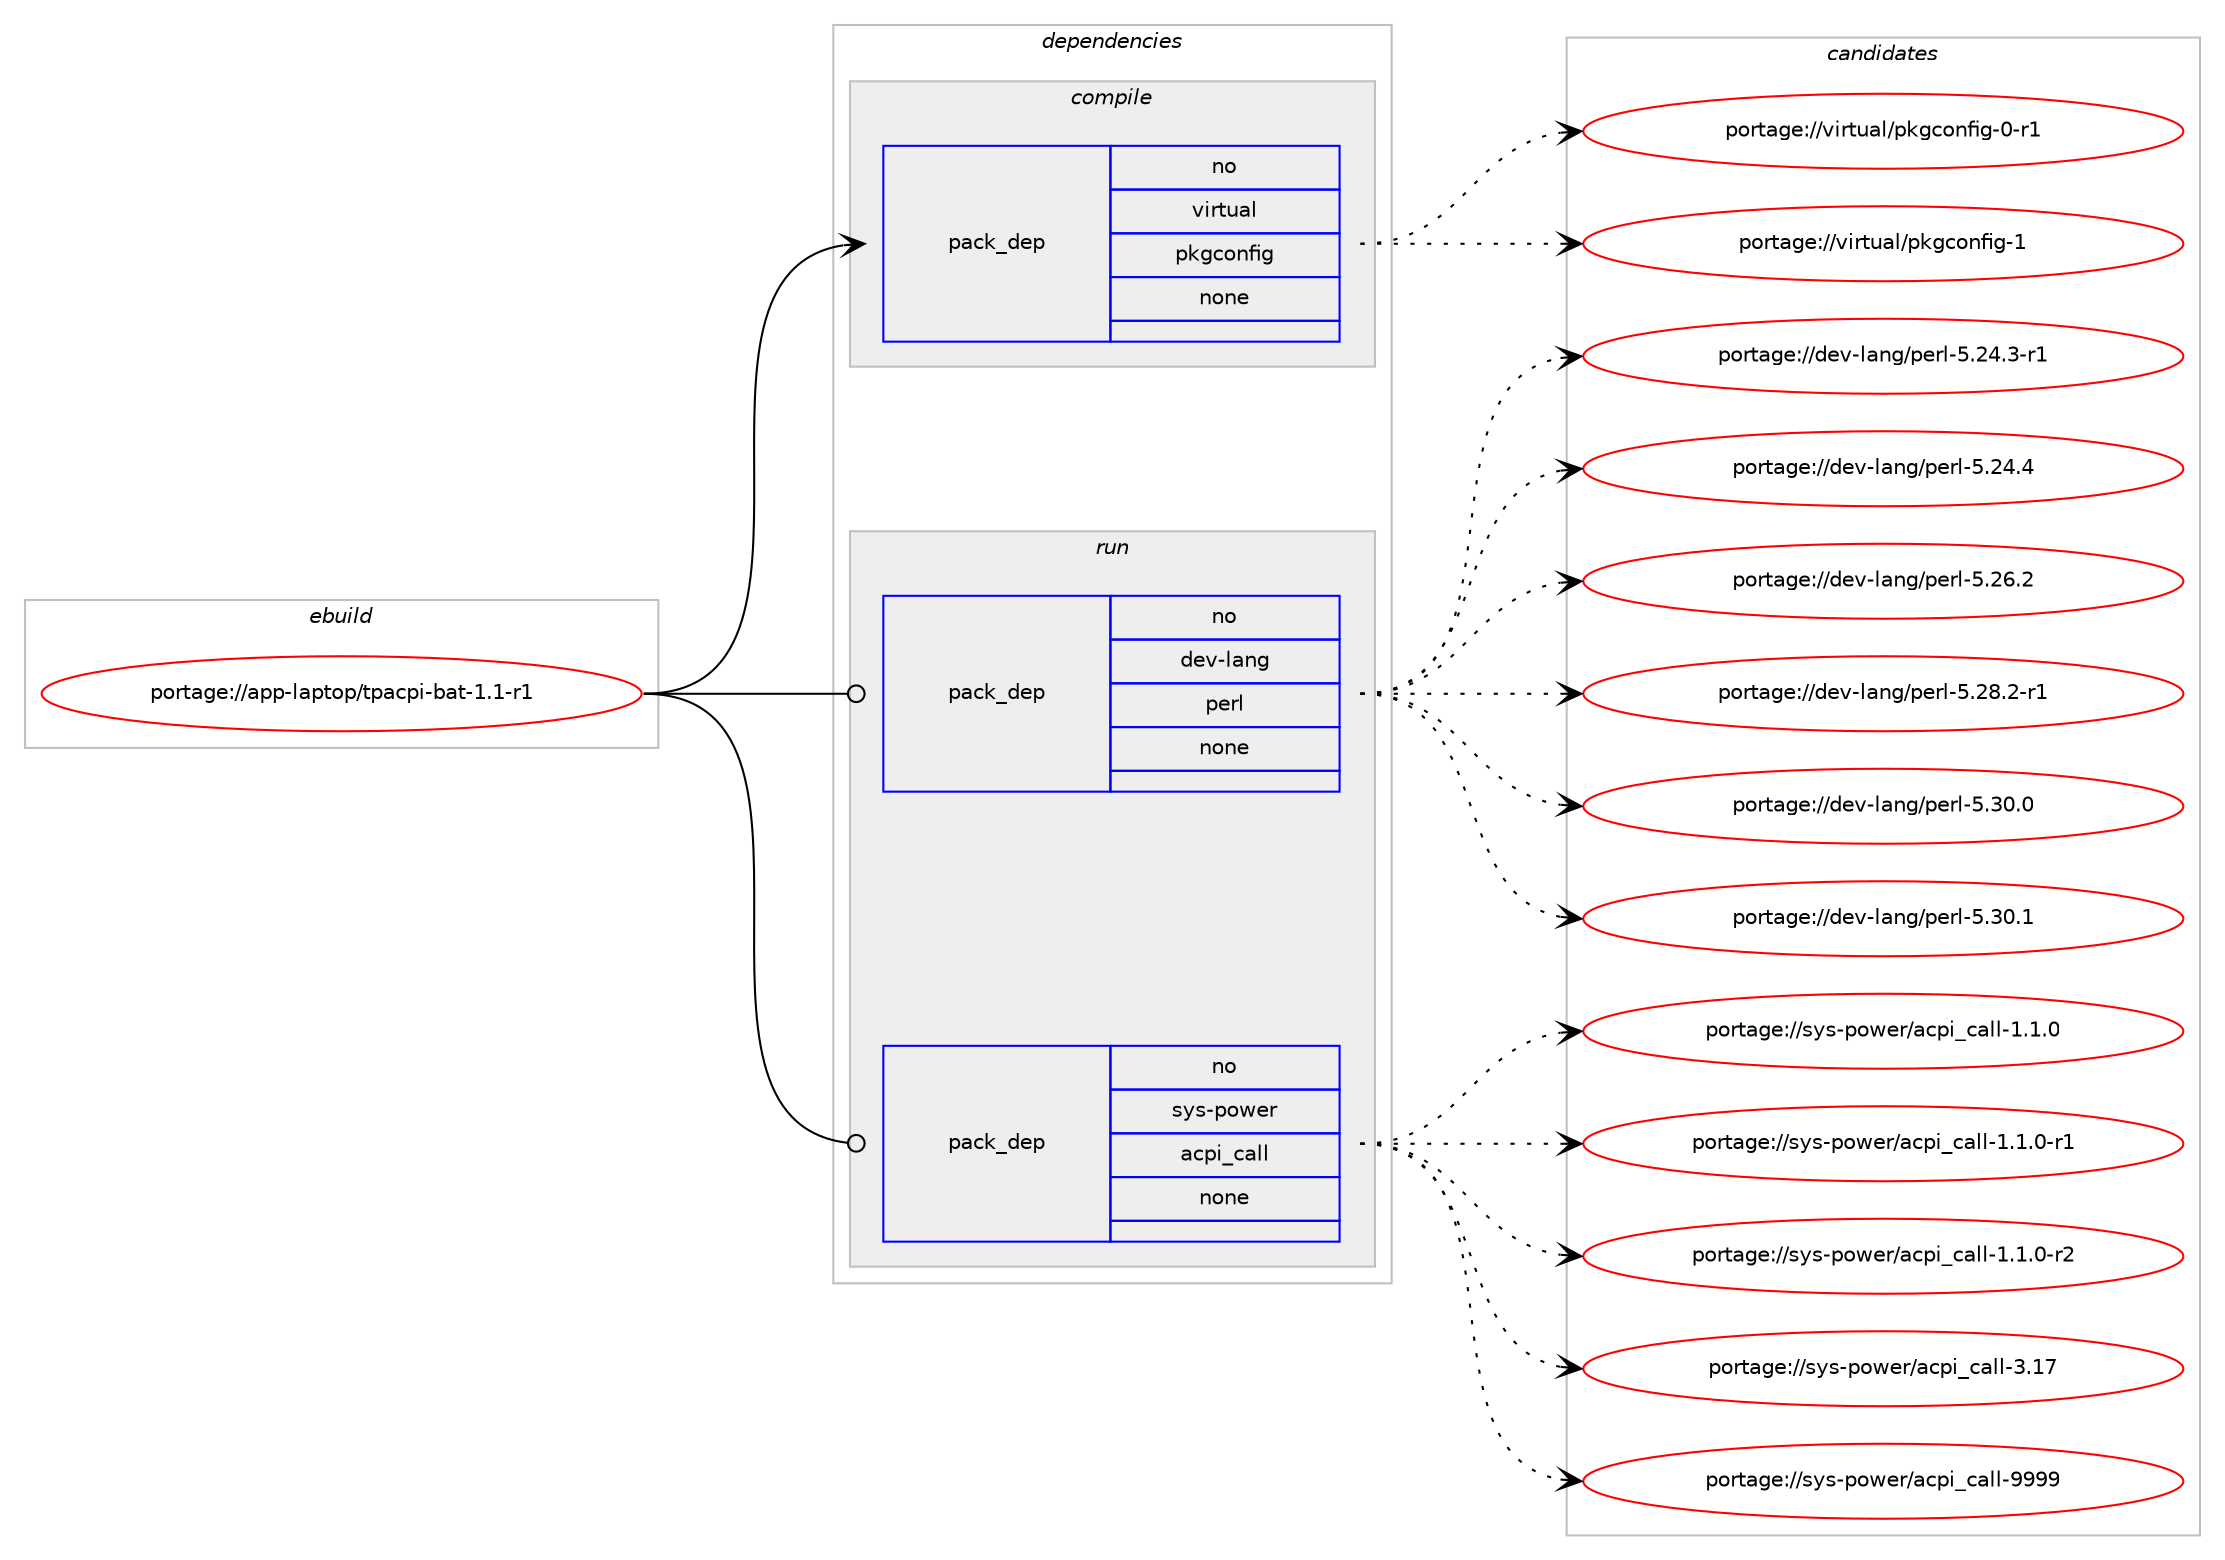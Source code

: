 digraph prolog {

# *************
# Graph options
# *************

newrank=true;
concentrate=true;
compound=true;
graph [rankdir=LR,fontname=Helvetica,fontsize=10,ranksep=1.5];#, ranksep=2.5, nodesep=0.2];
edge  [arrowhead=vee];
node  [fontname=Helvetica,fontsize=10];

# **********
# The ebuild
# **********

subgraph cluster_leftcol {
color=gray;
rank=same;
label=<<i>ebuild</i>>;
id [label="portage://app-laptop/tpacpi-bat-1.1-r1", color=red, width=4, href="../app-laptop/tpacpi-bat-1.1-r1.svg"];
}

# ****************
# The dependencies
# ****************

subgraph cluster_midcol {
color=gray;
label=<<i>dependencies</i>>;
subgraph cluster_compile {
fillcolor="#eeeeee";
style=filled;
label=<<i>compile</i>>;
subgraph pack23299 {
dependency31917 [label=<<TABLE BORDER="0" CELLBORDER="1" CELLSPACING="0" CELLPADDING="4" WIDTH="220"><TR><TD ROWSPAN="6" CELLPADDING="30">pack_dep</TD></TR><TR><TD WIDTH="110">no</TD></TR><TR><TD>virtual</TD></TR><TR><TD>pkgconfig</TD></TR><TR><TD>none</TD></TR><TR><TD></TD></TR></TABLE>>, shape=none, color=blue];
}
id:e -> dependency31917:w [weight=20,style="solid",arrowhead="vee"];
}
subgraph cluster_compileandrun {
fillcolor="#eeeeee";
style=filled;
label=<<i>compile and run</i>>;
}
subgraph cluster_run {
fillcolor="#eeeeee";
style=filled;
label=<<i>run</i>>;
subgraph pack23300 {
dependency31918 [label=<<TABLE BORDER="0" CELLBORDER="1" CELLSPACING="0" CELLPADDING="4" WIDTH="220"><TR><TD ROWSPAN="6" CELLPADDING="30">pack_dep</TD></TR><TR><TD WIDTH="110">no</TD></TR><TR><TD>dev-lang</TD></TR><TR><TD>perl</TD></TR><TR><TD>none</TD></TR><TR><TD></TD></TR></TABLE>>, shape=none, color=blue];
}
id:e -> dependency31918:w [weight=20,style="solid",arrowhead="odot"];
subgraph pack23301 {
dependency31919 [label=<<TABLE BORDER="0" CELLBORDER="1" CELLSPACING="0" CELLPADDING="4" WIDTH="220"><TR><TD ROWSPAN="6" CELLPADDING="30">pack_dep</TD></TR><TR><TD WIDTH="110">no</TD></TR><TR><TD>sys-power</TD></TR><TR><TD>acpi_call</TD></TR><TR><TD>none</TD></TR><TR><TD></TD></TR></TABLE>>, shape=none, color=blue];
}
id:e -> dependency31919:w [weight=20,style="solid",arrowhead="odot"];
}
}

# **************
# The candidates
# **************

subgraph cluster_choices {
rank=same;
color=gray;
label=<<i>candidates</i>>;

subgraph choice23299 {
color=black;
nodesep=1;
choiceportage11810511411611797108471121071039911111010210510345484511449 [label="portage://virtual/pkgconfig-0-r1", color=red, width=4,href="../virtual/pkgconfig-0-r1.svg"];
choiceportage1181051141161179710847112107103991111101021051034549 [label="portage://virtual/pkgconfig-1", color=red, width=4,href="../virtual/pkgconfig-1.svg"];
dependency31917:e -> choiceportage11810511411611797108471121071039911111010210510345484511449:w [style=dotted,weight="100"];
dependency31917:e -> choiceportage1181051141161179710847112107103991111101021051034549:w [style=dotted,weight="100"];
}
subgraph choice23300 {
color=black;
nodesep=1;
choiceportage100101118451089711010347112101114108455346505246514511449 [label="portage://dev-lang/perl-5.24.3-r1", color=red, width=4,href="../dev-lang/perl-5.24.3-r1.svg"];
choiceportage10010111845108971101034711210111410845534650524652 [label="portage://dev-lang/perl-5.24.4", color=red, width=4,href="../dev-lang/perl-5.24.4.svg"];
choiceportage10010111845108971101034711210111410845534650544650 [label="portage://dev-lang/perl-5.26.2", color=red, width=4,href="../dev-lang/perl-5.26.2.svg"];
choiceportage100101118451089711010347112101114108455346505646504511449 [label="portage://dev-lang/perl-5.28.2-r1", color=red, width=4,href="../dev-lang/perl-5.28.2-r1.svg"];
choiceportage10010111845108971101034711210111410845534651484648 [label="portage://dev-lang/perl-5.30.0", color=red, width=4,href="../dev-lang/perl-5.30.0.svg"];
choiceportage10010111845108971101034711210111410845534651484649 [label="portage://dev-lang/perl-5.30.1", color=red, width=4,href="../dev-lang/perl-5.30.1.svg"];
dependency31918:e -> choiceportage100101118451089711010347112101114108455346505246514511449:w [style=dotted,weight="100"];
dependency31918:e -> choiceportage10010111845108971101034711210111410845534650524652:w [style=dotted,weight="100"];
dependency31918:e -> choiceportage10010111845108971101034711210111410845534650544650:w [style=dotted,weight="100"];
dependency31918:e -> choiceportage100101118451089711010347112101114108455346505646504511449:w [style=dotted,weight="100"];
dependency31918:e -> choiceportage10010111845108971101034711210111410845534651484648:w [style=dotted,weight="100"];
dependency31918:e -> choiceportage10010111845108971101034711210111410845534651484649:w [style=dotted,weight="100"];
}
subgraph choice23301 {
color=black;
nodesep=1;
choiceportage11512111545112111119101114479799112105959997108108454946494648 [label="portage://sys-power/acpi_call-1.1.0", color=red, width=4,href="../sys-power/acpi_call-1.1.0.svg"];
choiceportage115121115451121111191011144797991121059599971081084549464946484511449 [label="portage://sys-power/acpi_call-1.1.0-r1", color=red, width=4,href="../sys-power/acpi_call-1.1.0-r1.svg"];
choiceportage115121115451121111191011144797991121059599971081084549464946484511450 [label="portage://sys-power/acpi_call-1.1.0-r2", color=red, width=4,href="../sys-power/acpi_call-1.1.0-r2.svg"];
choiceportage115121115451121111191011144797991121059599971081084551464955 [label="portage://sys-power/acpi_call-3.17", color=red, width=4,href="../sys-power/acpi_call-3.17.svg"];
choiceportage115121115451121111191011144797991121059599971081084557575757 [label="portage://sys-power/acpi_call-9999", color=red, width=4,href="../sys-power/acpi_call-9999.svg"];
dependency31919:e -> choiceportage11512111545112111119101114479799112105959997108108454946494648:w [style=dotted,weight="100"];
dependency31919:e -> choiceportage115121115451121111191011144797991121059599971081084549464946484511449:w [style=dotted,weight="100"];
dependency31919:e -> choiceportage115121115451121111191011144797991121059599971081084549464946484511450:w [style=dotted,weight="100"];
dependency31919:e -> choiceportage115121115451121111191011144797991121059599971081084551464955:w [style=dotted,weight="100"];
dependency31919:e -> choiceportage115121115451121111191011144797991121059599971081084557575757:w [style=dotted,weight="100"];
}
}

}
